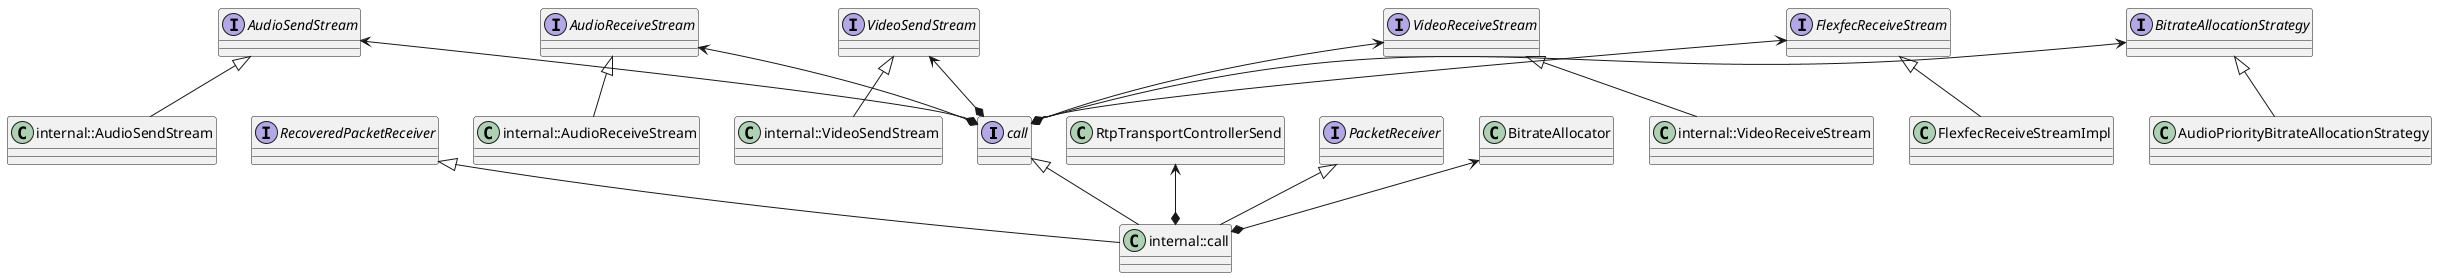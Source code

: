 @startuml call

interface call
class internal::call
class RtpTransportControllerSend

interface AudioSendStream
class internal::AudioSendStream

interface AudioReceiveStream
class internal::AudioReceiveStream

interface VideoSendStream
class internal::VideoSendStream

interface VideoReceiveStream
class internal::VideoReceiveStream

interface FlexfecReceiveStream
class FlexfecReceiveStreamImpl

interface PacketReceiver

interface BitrateAllocationStrategy
class AudioPriorityBitrateAllocationStrategy

class BitrateAllocator

interface RecoveredPacketReceiver

call <|-- internal::call
RtpTransportControllerSend <--* internal::call

AudioSendStream <--* call
AudioSendStream <|-- internal::AudioSendStream

AudioReceiveStream <--* call
AudioReceiveStream <|-- internal::AudioReceiveStream

VideoSendStream <--* call
VideoSendStream <|-- internal::VideoSendStream

VideoReceiveStream <--* call
VideoReceiveStream <|-- internal::VideoReceiveStream

FlexfecReceiveStream <--* call
FlexfecReceiveStream <|-- FlexfecReceiveStreamImpl

PacketReceiver <|-- internal::call

BitrateAllocationStrategy <--* call
BitrateAllocationStrategy <|-- AudioPriorityBitrateAllocationStrategy

BitrateAllocator <--* internal::call

RecoveredPacketReceiver <|-- internal::call

@enduml